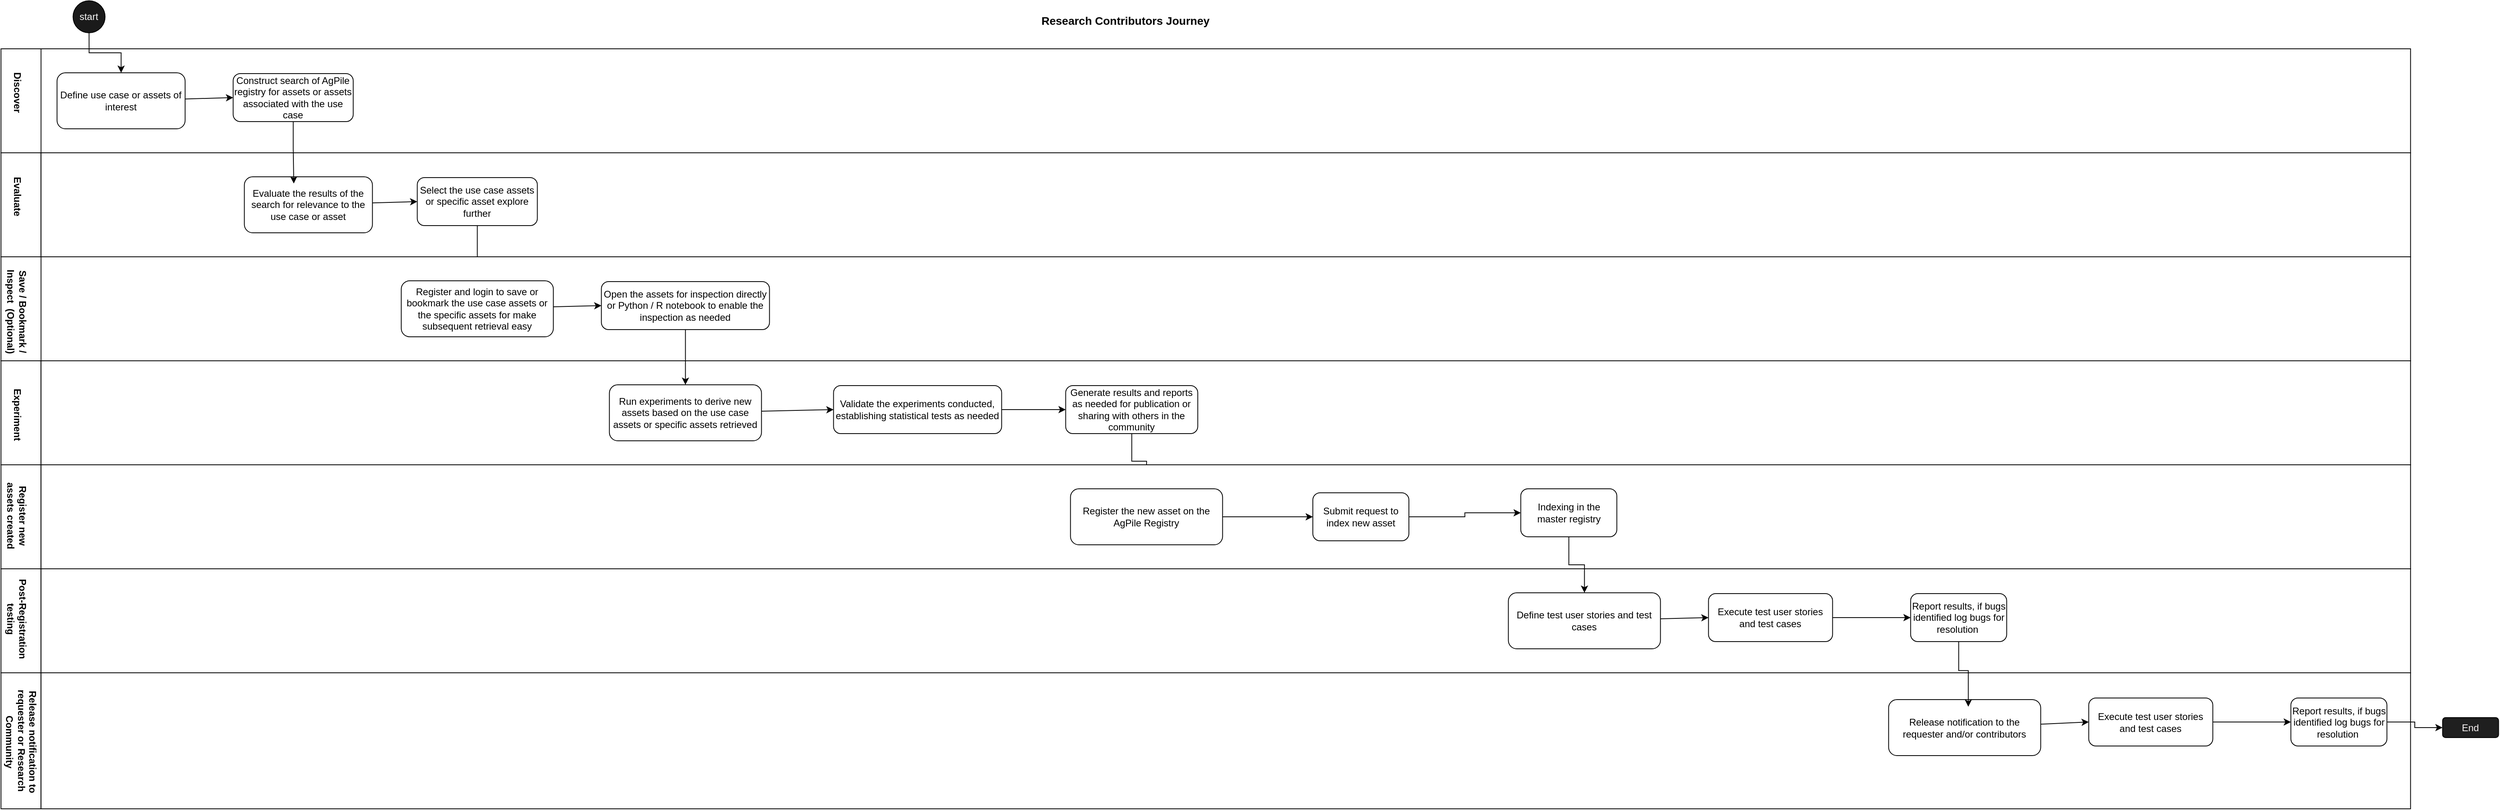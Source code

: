<mxfile version="27.0.9">
  <diagram name="Page-1" id="xc-8jDURnHTBcUboGoLB">
    <mxGraphModel dx="1162" dy="816" grid="1" gridSize="10" guides="1" tooltips="1" connect="1" arrows="1" fold="1" page="1" pageScale="1" pageWidth="1100" pageHeight="850" math="0" shadow="0">
      <root>
        <mxCell id="0" />
        <mxCell id="1" parent="0" />
        <mxCell id="AGFt4FULUfX5j3itMPPV-1" value="" style="rounded=0;whiteSpace=wrap;html=1;" vertex="1" parent="1">
          <mxGeometry x="41.25" y="90" width="60" height="130" as="geometry" />
        </mxCell>
        <mxCell id="AGFt4FULUfX5j3itMPPV-2" value="" style="rounded=0;whiteSpace=wrap;html=1;" vertex="1" parent="1">
          <mxGeometry x="91.25" y="90" width="2960" height="130" as="geometry" />
        </mxCell>
        <mxCell id="AGFt4FULUfX5j3itMPPV-3" value="Define use case or assets of interest" style="rounded=1;whiteSpace=wrap;html=1;" vertex="1" parent="1">
          <mxGeometry x="111.25" y="120" width="160" height="70" as="geometry" />
        </mxCell>
        <mxCell id="AGFt4FULUfX5j3itMPPV-4" value="Construct search of AgPile registry for assets or assets associated with the use case" style="rounded=1;whiteSpace=wrap;html=1;" vertex="1" parent="1">
          <mxGeometry x="331.25" y="121" width="150" height="60" as="geometry" />
        </mxCell>
        <mxCell id="AGFt4FULUfX5j3itMPPV-5" value="&lt;b&gt;Discover&lt;/b&gt;" style="text;html=1;align=center;verticalAlign=middle;whiteSpace=wrap;rounded=0;rotation=90;" vertex="1" parent="1">
          <mxGeometry x="31.25" y="130" width="60" height="30" as="geometry" />
        </mxCell>
        <mxCell id="AGFt4FULUfX5j3itMPPV-6" value="" style="endArrow=classic;html=1;rounded=0;entryX=0;entryY=0.5;entryDx=0;entryDy=0;" edge="1" parent="1" source="AGFt4FULUfX5j3itMPPV-3" target="AGFt4FULUfX5j3itMPPV-4">
          <mxGeometry width="50" height="50" relative="1" as="geometry">
            <mxPoint x="391.25" y="210" as="sourcePoint" />
            <mxPoint x="311.25" y="160" as="targetPoint" />
          </mxGeometry>
        </mxCell>
        <mxCell id="AGFt4FULUfX5j3itMPPV-7" value="" style="rounded=0;whiteSpace=wrap;html=1;" vertex="1" parent="1">
          <mxGeometry x="41.25" y="220" width="50" height="130" as="geometry" />
        </mxCell>
        <mxCell id="AGFt4FULUfX5j3itMPPV-8" value="" style="rounded=0;whiteSpace=wrap;html=1;" vertex="1" parent="1">
          <mxGeometry x="91.25" y="220" width="2960" height="130" as="geometry" />
        </mxCell>
        <mxCell id="AGFt4FULUfX5j3itMPPV-9" value="Evaluate the results of the search for relevance to the use case or asset" style="rounded=1;whiteSpace=wrap;html=1;" vertex="1" parent="1">
          <mxGeometry x="345.25" y="250" width="160" height="70" as="geometry" />
        </mxCell>
        <mxCell id="AGFt4FULUfX5j3itMPPV-10" style="edgeStyle=orthogonalEdgeStyle;rounded=0;orthogonalLoop=1;jettySize=auto;html=1;entryX=0.5;entryY=0;entryDx=0;entryDy=0;" edge="1" parent="1" source="AGFt4FULUfX5j3itMPPV-11" target="AGFt4FULUfX5j3itMPPV-16">
          <mxGeometry relative="1" as="geometry" />
        </mxCell>
        <mxCell id="AGFt4FULUfX5j3itMPPV-11" value="Select the use case assets or specific asset explore further" style="rounded=1;whiteSpace=wrap;html=1;" vertex="1" parent="1">
          <mxGeometry x="561.25" y="251" width="150" height="60" as="geometry" />
        </mxCell>
        <mxCell id="AGFt4FULUfX5j3itMPPV-12" value="&lt;b&gt;Evaluate&lt;/b&gt;" style="text;html=1;align=center;verticalAlign=middle;whiteSpace=wrap;rounded=0;rotation=90;" vertex="1" parent="1">
          <mxGeometry x="31.25" y="260" width="60" height="30" as="geometry" />
        </mxCell>
        <mxCell id="AGFt4FULUfX5j3itMPPV-13" value="" style="endArrow=classic;html=1;rounded=0;entryX=0;entryY=0.5;entryDx=0;entryDy=0;" edge="1" parent="1" source="AGFt4FULUfX5j3itMPPV-9" target="AGFt4FULUfX5j3itMPPV-11">
          <mxGeometry width="50" height="50" relative="1" as="geometry">
            <mxPoint x="621.25" y="340" as="sourcePoint" />
            <mxPoint x="541.25" y="290" as="targetPoint" />
          </mxGeometry>
        </mxCell>
        <mxCell id="AGFt4FULUfX5j3itMPPV-14" value="" style="rounded=0;whiteSpace=wrap;html=1;" vertex="1" parent="1">
          <mxGeometry x="41.25" y="350" width="60" height="130" as="geometry" />
        </mxCell>
        <mxCell id="AGFt4FULUfX5j3itMPPV-15" value="" style="rounded=0;whiteSpace=wrap;html=1;" vertex="1" parent="1">
          <mxGeometry x="91.25" y="350" width="2960" height="130" as="geometry" />
        </mxCell>
        <mxCell id="AGFt4FULUfX5j3itMPPV-16" value="Register and login to save or bookmark the use case assets or the specific assets for make subsequent retrieval easy" style="rounded=1;whiteSpace=wrap;html=1;" vertex="1" parent="1">
          <mxGeometry x="541.25" y="380" width="190" height="70" as="geometry" />
        </mxCell>
        <mxCell id="AGFt4FULUfX5j3itMPPV-17" value="Open the assets for inspection directly or Python / R notebook to enable the inspection as needed" style="rounded=1;whiteSpace=wrap;html=1;" vertex="1" parent="1">
          <mxGeometry x="791.25" y="381" width="210" height="60" as="geometry" />
        </mxCell>
        <mxCell id="AGFt4FULUfX5j3itMPPV-18" value="&lt;b&gt;Save / Bookmark / Inspect&amp;nbsp; (Optional)&lt;/b&gt;" style="text;html=1;align=center;verticalAlign=middle;whiteSpace=wrap;rounded=0;rotation=90;" vertex="1" parent="1">
          <mxGeometry x="5.47" y="403.97" width="111.57" height="30" as="geometry" />
        </mxCell>
        <mxCell id="AGFt4FULUfX5j3itMPPV-19" value="" style="endArrow=classic;html=1;rounded=0;entryX=0;entryY=0.5;entryDx=0;entryDy=0;" edge="1" parent="1" source="AGFt4FULUfX5j3itMPPV-16" target="AGFt4FULUfX5j3itMPPV-17">
          <mxGeometry width="50" height="50" relative="1" as="geometry">
            <mxPoint x="851.25" y="470" as="sourcePoint" />
            <mxPoint x="771.25" y="420" as="targetPoint" />
          </mxGeometry>
        </mxCell>
        <mxCell id="AGFt4FULUfX5j3itMPPV-20" value="" style="rounded=0;whiteSpace=wrap;html=1;" vertex="1" parent="1">
          <mxGeometry x="41.25" y="480" width="50" height="130" as="geometry" />
        </mxCell>
        <mxCell id="AGFt4FULUfX5j3itMPPV-21" value="" style="rounded=0;whiteSpace=wrap;html=1;" vertex="1" parent="1">
          <mxGeometry x="91.25" y="480" width="2960" height="130" as="geometry" />
        </mxCell>
        <mxCell id="AGFt4FULUfX5j3itMPPV-22" value="Run experiments to derive new assets based on the use case assets or specific assets retrieved" style="rounded=1;whiteSpace=wrap;html=1;" vertex="1" parent="1">
          <mxGeometry x="801.25" y="510" width="190" height="70" as="geometry" />
        </mxCell>
        <mxCell id="AGFt4FULUfX5j3itMPPV-23" value="" style="edgeStyle=orthogonalEdgeStyle;rounded=0;orthogonalLoop=1;jettySize=auto;html=1;" edge="1" parent="1" source="AGFt4FULUfX5j3itMPPV-24" target="AGFt4FULUfX5j3itMPPV-29">
          <mxGeometry relative="1" as="geometry" />
        </mxCell>
        <mxCell id="AGFt4FULUfX5j3itMPPV-24" value="Validate the experiments conducted, establishing statistical tests as needed" style="rounded=1;whiteSpace=wrap;html=1;" vertex="1" parent="1">
          <mxGeometry x="1081.25" y="511" width="210" height="60" as="geometry" />
        </mxCell>
        <mxCell id="AGFt4FULUfX5j3itMPPV-25" value="&lt;b&gt;Experiment&lt;/b&gt;" style="text;html=1;align=center;verticalAlign=middle;whiteSpace=wrap;rounded=0;rotation=90;" vertex="1" parent="1">
          <mxGeometry y="532.25" width="122.5" height="30" as="geometry" />
        </mxCell>
        <mxCell id="AGFt4FULUfX5j3itMPPV-26" value="" style="endArrow=classic;html=1;rounded=0;entryX=0;entryY=0.5;entryDx=0;entryDy=0;" edge="1" parent="1" source="AGFt4FULUfX5j3itMPPV-22" target="AGFt4FULUfX5j3itMPPV-24">
          <mxGeometry width="50" height="50" relative="1" as="geometry">
            <mxPoint x="1141.25" y="600" as="sourcePoint" />
            <mxPoint x="1061.25" y="550" as="targetPoint" />
          </mxGeometry>
        </mxCell>
        <mxCell id="AGFt4FULUfX5j3itMPPV-27" value="" style="edgeStyle=orthogonalEdgeStyle;rounded=0;orthogonalLoop=1;jettySize=auto;html=1;" edge="1" parent="1" target="AGFt4FULUfX5j3itMPPV-55">
          <mxGeometry relative="1" as="geometry">
            <mxPoint x="2073.25" y="670" as="sourcePoint" />
          </mxGeometry>
        </mxCell>
        <mxCell id="AGFt4FULUfX5j3itMPPV-28" style="edgeStyle=orthogonalEdgeStyle;rounded=0;orthogonalLoop=1;jettySize=auto;html=1;" edge="1" parent="1" source="AGFt4FULUfX5j3itMPPV-29" target="AGFt4FULUfX5j3itMPPV-32">
          <mxGeometry relative="1" as="geometry" />
        </mxCell>
        <mxCell id="AGFt4FULUfX5j3itMPPV-29" value="Generate results and reports as needed for publication or sharing with others in the community" style="whiteSpace=wrap;html=1;rounded=1;" vertex="1" parent="1">
          <mxGeometry x="1371.25" y="511" width="165" height="60" as="geometry" />
        </mxCell>
        <mxCell id="AGFt4FULUfX5j3itMPPV-30" value="" style="rounded=0;whiteSpace=wrap;html=1;" vertex="1" parent="1">
          <mxGeometry x="41.25" y="610" width="50" height="130" as="geometry" />
        </mxCell>
        <mxCell id="AGFt4FULUfX5j3itMPPV-31" value="" style="rounded=0;whiteSpace=wrap;html=1;" vertex="1" parent="1">
          <mxGeometry x="91.25" y="610" width="2960" height="130" as="geometry" />
        </mxCell>
        <mxCell id="AGFt4FULUfX5j3itMPPV-32" value="Register the new asset on the AgPile Registry" style="rounded=1;whiteSpace=wrap;html=1;" vertex="1" parent="1">
          <mxGeometry x="1377.25" y="640" width="190" height="70" as="geometry" />
        </mxCell>
        <mxCell id="AGFt4FULUfX5j3itMPPV-35" value="&lt;b&gt;Register new assets created&lt;/b&gt;" style="text;html=1;align=center;verticalAlign=middle;whiteSpace=wrap;rounded=0;rotation=90;" vertex="1" parent="1">
          <mxGeometry x="3.75" y="658.5" width="115" height="30" as="geometry" />
        </mxCell>
        <mxCell id="AGFt4FULUfX5j3itMPPV-36" value="" style="endArrow=classic;html=1;rounded=0;entryX=0;entryY=0.5;entryDx=0;entryDy=0;" edge="1" parent="1" source="AGFt4FULUfX5j3itMPPV-32" target="AGFt4FULUfX5j3itMPPV-63">
          <mxGeometry width="50" height="50" relative="1" as="geometry">
            <mxPoint x="1687.25" y="730" as="sourcePoint" />
            <mxPoint x="1627.25" y="671" as="targetPoint" />
          </mxGeometry>
        </mxCell>
        <mxCell id="AGFt4FULUfX5j3itMPPV-37" value="" style="rounded=0;whiteSpace=wrap;html=1;" vertex="1" parent="1">
          <mxGeometry x="41.25" y="740" width="50" height="130" as="geometry" />
        </mxCell>
        <mxCell id="AGFt4FULUfX5j3itMPPV-38" value="" style="rounded=0;whiteSpace=wrap;html=1;" vertex="1" parent="1">
          <mxGeometry x="91.25" y="740" width="2960" height="130" as="geometry" />
        </mxCell>
        <mxCell id="AGFt4FULUfX5j3itMPPV-39" value="Define test user stories and test cases" style="rounded=1;whiteSpace=wrap;html=1;" vertex="1" parent="1">
          <mxGeometry x="1924.25" y="770" width="190" height="70" as="geometry" />
        </mxCell>
        <mxCell id="AGFt4FULUfX5j3itMPPV-40" value="" style="edgeStyle=orthogonalEdgeStyle;rounded=0;orthogonalLoop=1;jettySize=auto;html=1;" edge="1" parent="1" source="AGFt4FULUfX5j3itMPPV-41" target="AGFt4FULUfX5j3itMPPV-44">
          <mxGeometry relative="1" as="geometry" />
        </mxCell>
        <mxCell id="AGFt4FULUfX5j3itMPPV-41" value="Execute test user stories and test cases" style="rounded=1;whiteSpace=wrap;html=1;" vertex="1" parent="1">
          <mxGeometry x="2174.25" y="771" width="155" height="60" as="geometry" />
        </mxCell>
        <mxCell id="AGFt4FULUfX5j3itMPPV-42" value="&lt;b&gt;Post-Registration testing&lt;/b&gt;" style="text;html=1;align=center;verticalAlign=middle;whiteSpace=wrap;rounded=0;rotation=90;" vertex="1" parent="1">
          <mxGeometry x="8.75" y="787.5" width="105" height="30" as="geometry" />
        </mxCell>
        <mxCell id="AGFt4FULUfX5j3itMPPV-43" value="" style="endArrow=classic;html=1;rounded=0;entryX=0;entryY=0.5;entryDx=0;entryDy=0;" edge="1" parent="1" source="AGFt4FULUfX5j3itMPPV-39" target="AGFt4FULUfX5j3itMPPV-41">
          <mxGeometry width="50" height="50" relative="1" as="geometry">
            <mxPoint x="2234.25" y="860" as="sourcePoint" />
            <mxPoint x="2154.25" y="810" as="targetPoint" />
          </mxGeometry>
        </mxCell>
        <mxCell id="AGFt4FULUfX5j3itMPPV-44" value="Report results, if bugs identified log bugs for resolution&amp;nbsp;" style="whiteSpace=wrap;html=1;rounded=1;" vertex="1" parent="1">
          <mxGeometry x="2426.75" y="771" width="120" height="60" as="geometry" />
        </mxCell>
        <mxCell id="AGFt4FULUfX5j3itMPPV-45" value="" style="rounded=0;whiteSpace=wrap;html=1;" vertex="1" parent="1">
          <mxGeometry x="41.25" y="870" width="50" height="170" as="geometry" />
        </mxCell>
        <mxCell id="AGFt4FULUfX5j3itMPPV-46" value="" style="rounded=0;whiteSpace=wrap;html=1;" vertex="1" parent="1">
          <mxGeometry x="91.25" y="870" width="2960" height="170" as="geometry" />
        </mxCell>
        <mxCell id="AGFt4FULUfX5j3itMPPV-47" value="Release notification to the requester and/or contributors" style="rounded=1;whiteSpace=wrap;html=1;" vertex="1" parent="1">
          <mxGeometry x="2399.25" y="903.5" width="190" height="70" as="geometry" />
        </mxCell>
        <mxCell id="AGFt4FULUfX5j3itMPPV-48" value="" style="edgeStyle=orthogonalEdgeStyle;rounded=0;orthogonalLoop=1;jettySize=auto;html=1;" edge="1" parent="1" source="AGFt4FULUfX5j3itMPPV-49" target="AGFt4FULUfX5j3itMPPV-53">
          <mxGeometry relative="1" as="geometry" />
        </mxCell>
        <mxCell id="AGFt4FULUfX5j3itMPPV-49" value="Execute test user stories and test cases" style="rounded=1;whiteSpace=wrap;html=1;" vertex="1" parent="1">
          <mxGeometry x="2649.25" y="901.5" width="155" height="60" as="geometry" />
        </mxCell>
        <mxCell id="AGFt4FULUfX5j3itMPPV-50" value="&lt;b&gt;Release notification to requester or Research&amp;nbsp; Community&lt;/b&gt;" style="text;html=1;align=center;verticalAlign=middle;whiteSpace=wrap;rounded=0;rotation=90;" vertex="1" parent="1">
          <mxGeometry x="-10" y="941.25" width="152.5" height="30" as="geometry" />
        </mxCell>
        <mxCell id="AGFt4FULUfX5j3itMPPV-51" value="" style="endArrow=classic;html=1;rounded=0;entryX=0;entryY=0.5;entryDx=0;entryDy=0;" edge="1" parent="1" source="AGFt4FULUfX5j3itMPPV-47" target="AGFt4FULUfX5j3itMPPV-49">
          <mxGeometry width="50" height="50" relative="1" as="geometry">
            <mxPoint x="2709.25" y="990.5" as="sourcePoint" />
            <mxPoint x="2629.25" y="940.5" as="targetPoint" />
          </mxGeometry>
        </mxCell>
        <mxCell id="AGFt4FULUfX5j3itMPPV-52" style="edgeStyle=orthogonalEdgeStyle;rounded=0;orthogonalLoop=1;jettySize=auto;html=1;" edge="1" parent="1" source="AGFt4FULUfX5j3itMPPV-53" target="AGFt4FULUfX5j3itMPPV-59">
          <mxGeometry relative="1" as="geometry" />
        </mxCell>
        <mxCell id="AGFt4FULUfX5j3itMPPV-53" value="Report results, if bugs identified log bugs for resolution&amp;nbsp;" style="whiteSpace=wrap;html=1;rounded=1;" vertex="1" parent="1">
          <mxGeometry x="2901.75" y="901.5" width="120" height="60" as="geometry" />
        </mxCell>
        <mxCell id="AGFt4FULUfX5j3itMPPV-54" style="edgeStyle=orthogonalEdgeStyle;rounded=0;orthogonalLoop=1;jettySize=auto;html=1;" edge="1" parent="1" source="AGFt4FULUfX5j3itMPPV-55" target="AGFt4FULUfX5j3itMPPV-39">
          <mxGeometry relative="1" as="geometry" />
        </mxCell>
        <mxCell id="AGFt4FULUfX5j3itMPPV-55" value="Indexing in the master registry" style="whiteSpace=wrap;html=1;rounded=1;" vertex="1" parent="1">
          <mxGeometry x="1939.75" y="640" width="120" height="60" as="geometry" />
        </mxCell>
        <mxCell id="AGFt4FULUfX5j3itMPPV-56" style="edgeStyle=orthogonalEdgeStyle;rounded=0;orthogonalLoop=1;jettySize=auto;html=1;entryX=0.386;entryY=0.12;entryDx=0;entryDy=0;entryPerimeter=0;" edge="1" parent="1" source="AGFt4FULUfX5j3itMPPV-4" target="AGFt4FULUfX5j3itMPPV-9">
          <mxGeometry relative="1" as="geometry" />
        </mxCell>
        <mxCell id="AGFt4FULUfX5j3itMPPV-57" style="edgeStyle=orthogonalEdgeStyle;rounded=0;orthogonalLoop=1;jettySize=auto;html=1;" edge="1" parent="1" source="AGFt4FULUfX5j3itMPPV-17" target="AGFt4FULUfX5j3itMPPV-22">
          <mxGeometry relative="1" as="geometry" />
        </mxCell>
        <mxCell id="AGFt4FULUfX5j3itMPPV-58" style="edgeStyle=orthogonalEdgeStyle;rounded=0;orthogonalLoop=1;jettySize=auto;html=1;entryX=0.524;entryY=0.127;entryDx=0;entryDy=0;entryPerimeter=0;" edge="1" parent="1" source="AGFt4FULUfX5j3itMPPV-44" target="AGFt4FULUfX5j3itMPPV-47">
          <mxGeometry relative="1" as="geometry" />
        </mxCell>
        <mxCell id="AGFt4FULUfX5j3itMPPV-59" value="End" style="rounded=1;whiteSpace=wrap;html=1;fillColor=light-dark(#1f1f1f, #ededed);fontColor=light-dark(#f7f2f2, #ededed);" vertex="1" parent="1">
          <mxGeometry x="3091.25" y="926" width="70" height="25" as="geometry" />
        </mxCell>
        <mxCell id="AGFt4FULUfX5j3itMPPV-60" style="edgeStyle=orthogonalEdgeStyle;rounded=0;orthogonalLoop=1;jettySize=auto;html=1;" edge="1" parent="1" source="AGFt4FULUfX5j3itMPPV-61" target="AGFt4FULUfX5j3itMPPV-3">
          <mxGeometry relative="1" as="geometry" />
        </mxCell>
        <mxCell id="AGFt4FULUfX5j3itMPPV-61" value="start" style="ellipse;whiteSpace=wrap;html=1;aspect=fixed;fontColor=light-dark(#fafafa, #ededed);fillColor=light-dark(#1a1a1a, #ededed);" vertex="1" parent="1">
          <mxGeometry x="131.25" y="30" width="40" height="40" as="geometry" />
        </mxCell>
        <mxCell id="AGFt4FULUfX5j3itMPPV-62" value="&lt;font style=&quot;font-size: 14px;&quot;&gt;&lt;b&gt;Research Contributors Journey&lt;/b&gt;&lt;/font&gt;" style="text;html=1;align=center;verticalAlign=middle;whiteSpace=wrap;rounded=0;" vertex="1" parent="1">
          <mxGeometry x="1311.25" y="40" width="270" height="30" as="geometry" />
        </mxCell>
        <mxCell id="AGFt4FULUfX5j3itMPPV-64" style="edgeStyle=orthogonalEdgeStyle;rounded=0;orthogonalLoop=1;jettySize=auto;html=1;" edge="1" parent="1" source="AGFt4FULUfX5j3itMPPV-63" target="AGFt4FULUfX5j3itMPPV-55">
          <mxGeometry relative="1" as="geometry" />
        </mxCell>
        <mxCell id="AGFt4FULUfX5j3itMPPV-63" value="Submit request to index new asset" style="rounded=1;whiteSpace=wrap;html=1;" vertex="1" parent="1">
          <mxGeometry x="1680" y="645" width="120" height="60" as="geometry" />
        </mxCell>
      </root>
    </mxGraphModel>
  </diagram>
</mxfile>
